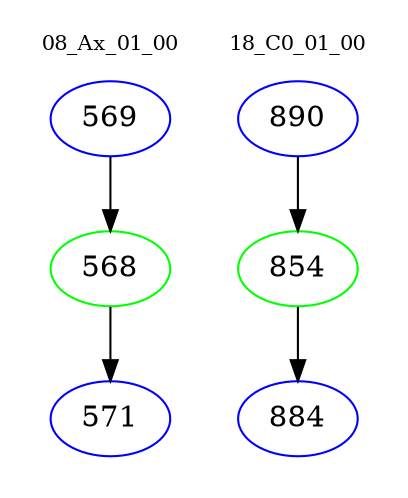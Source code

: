 digraph{
subgraph cluster_0 {
color = white
label = "08_Ax_01_00";
fontsize=10;
T0_569 [label="569", color="blue"]
T0_569 -> T0_568 [color="black"]
T0_568 [label="568", color="green"]
T0_568 -> T0_571 [color="black"]
T0_571 [label="571", color="blue"]
}
subgraph cluster_1 {
color = white
label = "18_C0_01_00";
fontsize=10;
T1_890 [label="890", color="blue"]
T1_890 -> T1_854 [color="black"]
T1_854 [label="854", color="green"]
T1_854 -> T1_884 [color="black"]
T1_884 [label="884", color="blue"]
}
}
